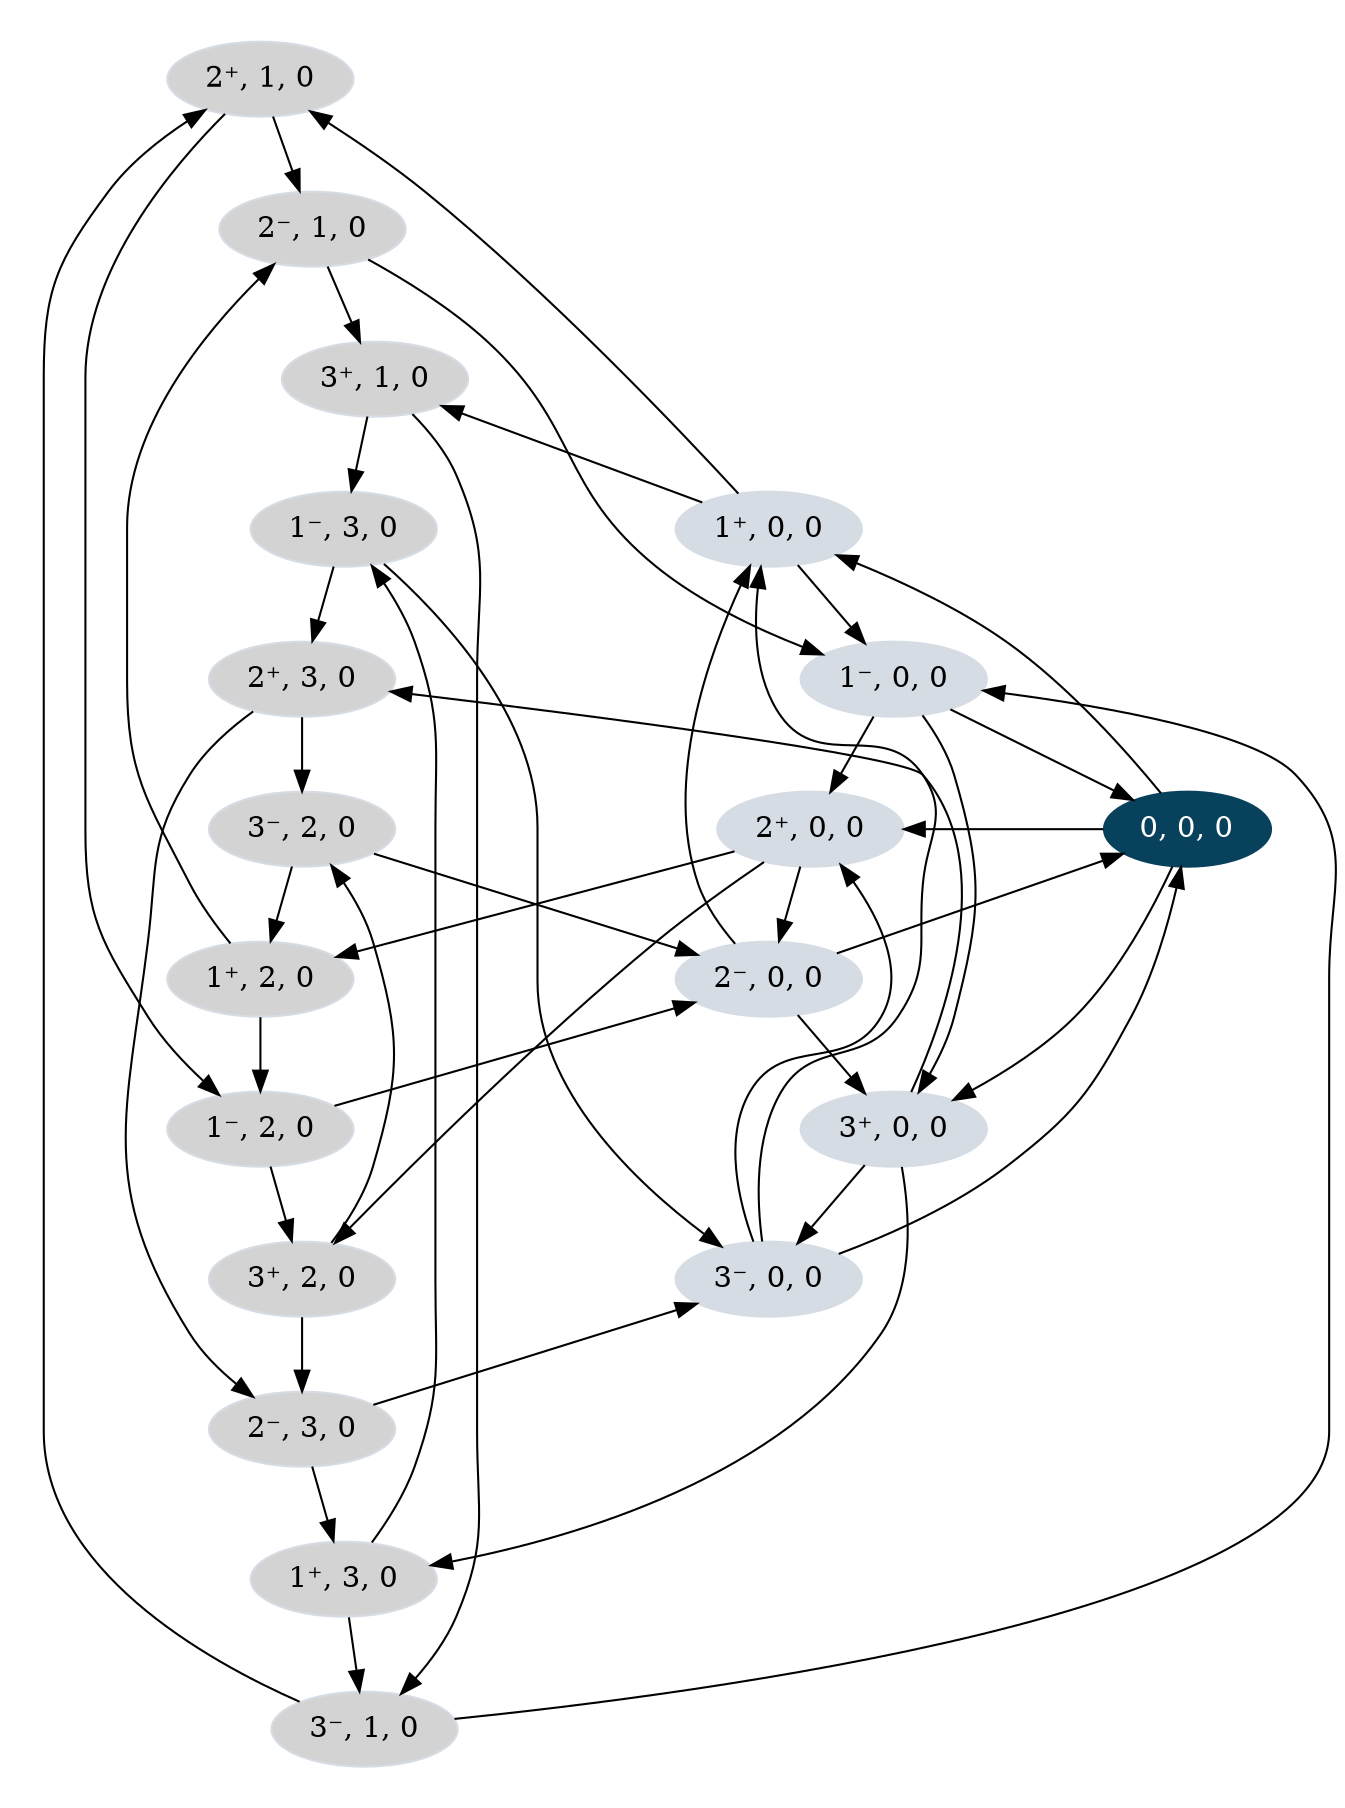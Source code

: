 digraph G {
    subgraph cluster_0 {
        peripheries=0;
        node [style=filled fontcolor="white" fillcolor="#08415C" color="#08415C"];
        "0, 0, 0";
    }
    
    subgraph cluster_1 {
        peripheries=0
        node [style=filled fillcolor="#D6DCE4" color="#D6DCE4"];
        "0, 0, 0" -> "1⁺, 0, 0";
        "0, 0, 0" -> "2⁺, 0, 0";
        "0, 0, 0" -> "3⁺, 0, 0";
        "1⁺, 0, 0" -> "1⁻, 0, 0";
        "2⁺, 0, 0" -> "2⁻, 0, 0";
        "3⁺, 0, 0" -> "3⁻, 0, 0";

        "1⁻, 0, 0" -> "0, 0, 0";
        "1⁻, 0, 0" -> "2⁺, 0, 0";
        "1⁻, 0, 0" -> "3⁺, 0, 0";
        "2⁻, 0, 0" -> "0, 0, 0";
        "2⁻, 0, 0" -> "1⁺, 0, 0";
        "2⁻, 0, 0" -> "3⁺, 0, 0";
        "3⁻, 0, 0" -> "0, 0, 0";
        "3⁻, 0, 0" -> "1⁺, 0, 0";
        "3⁻, 0, 0" -> "2⁺, 0, 0";
    }
    
    subgraph cluster_2 {
        peripheries=0
        node [style=filled fillcolor="lightgray" color="#D6DCE4"];
        "1⁺, 0, 0" -> "2⁺, 1, 0";
        "1⁺, 0, 0" -> "3⁺, 1, 0";
        "2⁺, 0, 0" -> "1⁺, 2, 0";
        "2⁺, 0, 0" -> "3⁺, 2, 0";
        "3⁺, 0, 0" -> "1⁺, 3, 0";
        "3⁺, 0, 0" -> "2⁺, 3, 0";
        
        "1⁺, 2, 0" -> "2⁻, 1, 0";
        "1⁺, 2, 0" -> "1⁻, 2, 0";
        "1⁺, 3, 0" -> "3⁻, 1, 0";
        "1⁺, 3, 0" -> "1⁻, 3, 0";
        "2⁺, 1, 0" -> "2⁻, 1, 0";
        "2⁺, 1, 0" -> "1⁻, 2, 0";
        "2⁺, 3, 0" -> "3⁻, 2, 0";
        "2⁺, 3, 0" -> "2⁻, 3, 0";
        "3⁺, 1, 0" -> "1⁻, 3, 0";
        "3⁺, 1, 0" -> "3⁻, 1, 0";
        "3⁺, 2, 0" -> "2⁻, 3, 0";
        "3⁺, 2, 0" -> "3⁻, 2, 0";

        "1⁻, 2, 0" -> "2⁻, 0, 0";
        "1⁻, 3, 0" -> "3⁻, 0, 0";
        "2⁻, 3, 0" -> "3⁻, 0, 0";
        "2⁻, 1, 0" -> "1⁻, 0, 0";
        "3⁻, 1, 0" -> "1⁻, 0, 0";
        "3⁻, 2, 0" -> "2⁻, 0, 0";
        
        "1⁻, 2, 0" -> "3⁺, 2, 0";
        "1⁻, 3, 0" -> "2⁺, 3, 0";
        "2⁻, 3, 0" -> "1⁺, 3, 0";
        "2⁻, 1, 0" -> "3⁺, 1, 0";
        "3⁻, 1, 0" -> "2⁺, 1, 0";
        "3⁻, 2, 0" -> "1⁺, 2, 0";
    }
    
    
 
    
    
 
}